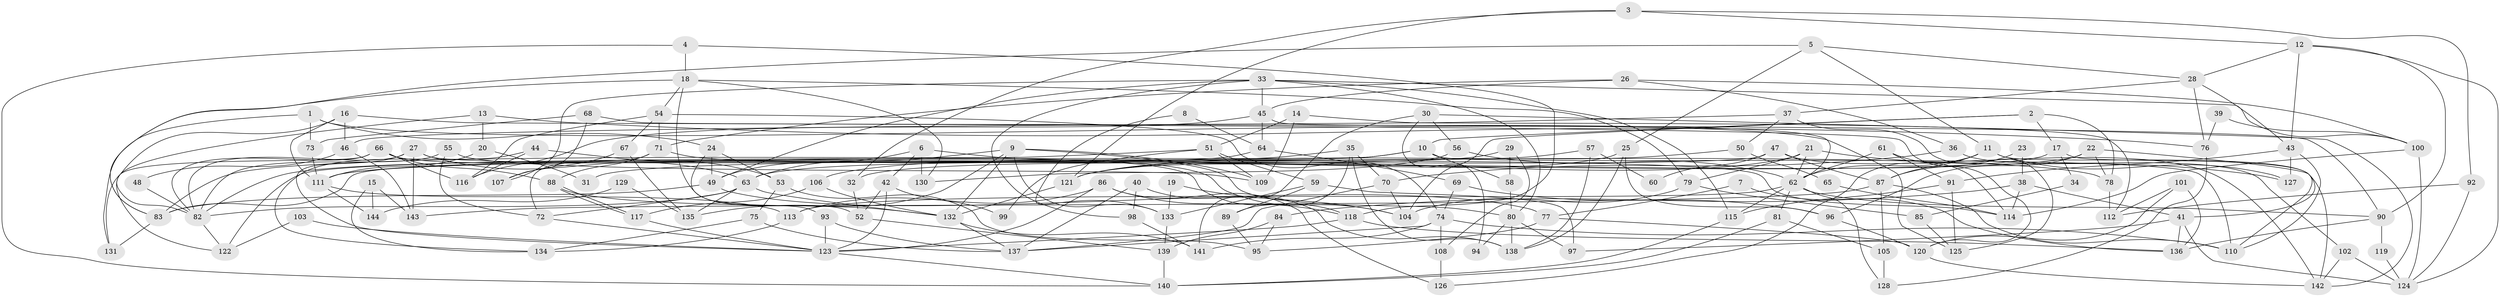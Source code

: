 // Generated by graph-tools (version 1.1) at 2025/02/03/09/25 03:02:11]
// undirected, 144 vertices, 288 edges
graph export_dot {
graph [start="1"]
  node [color=gray90,style=filled];
  1;
  2;
  3;
  4;
  5;
  6;
  7;
  8;
  9;
  10;
  11;
  12;
  13;
  14;
  15;
  16;
  17;
  18;
  19;
  20;
  21;
  22;
  23;
  24;
  25;
  26;
  27;
  28;
  29;
  30;
  31;
  32;
  33;
  34;
  35;
  36;
  37;
  38;
  39;
  40;
  41;
  42;
  43;
  44;
  45;
  46;
  47;
  48;
  49;
  50;
  51;
  52;
  53;
  54;
  55;
  56;
  57;
  58;
  59;
  60;
  61;
  62;
  63;
  64;
  65;
  66;
  67;
  68;
  69;
  70;
  71;
  72;
  73;
  74;
  75;
  76;
  77;
  78;
  79;
  80;
  81;
  82;
  83;
  84;
  85;
  86;
  87;
  88;
  89;
  90;
  91;
  92;
  93;
  94;
  95;
  96;
  97;
  98;
  99;
  100;
  101;
  102;
  103;
  104;
  105;
  106;
  107;
  108;
  109;
  110;
  111;
  112;
  113;
  114;
  115;
  116;
  117;
  118;
  119;
  120;
  121;
  122;
  123;
  124;
  125;
  126;
  127;
  128;
  129;
  130;
  131;
  132;
  133;
  134;
  135;
  136;
  137;
  138;
  139;
  140;
  141;
  142;
  143;
  144;
  1 -- 131;
  1 -- 24;
  1 -- 73;
  1 -- 125;
  2 -- 78;
  2 -- 10;
  2 -- 17;
  2 -- 104;
  3 -- 92;
  3 -- 121;
  3 -- 12;
  3 -- 32;
  4 -- 118;
  4 -- 18;
  4 -- 140;
  5 -- 83;
  5 -- 11;
  5 -- 25;
  5 -- 28;
  6 -- 49;
  6 -- 104;
  6 -- 42;
  6 -- 130;
  7 -- 77;
  7 -- 136;
  8 -- 133;
  8 -- 64;
  9 -- 132;
  9 -- 63;
  9 -- 80;
  9 -- 109;
  9 -- 133;
  9 -- 135;
  10 -- 110;
  10 -- 58;
  10 -- 31;
  10 -- 122;
  11 -- 87;
  11 -- 127;
  11 -- 62;
  11 -- 126;
  11 -- 142;
  12 -- 28;
  12 -- 43;
  12 -- 90;
  12 -- 124;
  13 -- 76;
  13 -- 122;
  13 -- 20;
  14 -- 112;
  14 -- 51;
  14 -- 109;
  15 -- 134;
  15 -- 143;
  15 -- 144;
  16 -- 120;
  16 -- 46;
  16 -- 82;
  16 -- 111;
  17 -- 63;
  17 -- 34;
  17 -- 110;
  18 -- 54;
  18 -- 79;
  18 -- 52;
  18 -- 83;
  18 -- 130;
  19 -- 104;
  19 -- 133;
  20 -- 111;
  20 -- 31;
  21 -- 62;
  21 -- 121;
  21 -- 79;
  21 -- 127;
  22 -- 41;
  22 -- 32;
  22 -- 78;
  22 -- 96;
  23 -- 38;
  23 -- 87;
  24 -- 93;
  24 -- 49;
  24 -- 53;
  25 -- 96;
  25 -- 121;
  25 -- 138;
  26 -- 100;
  26 -- 45;
  26 -- 36;
  26 -- 71;
  27 -- 123;
  27 -- 63;
  27 -- 82;
  27 -- 114;
  27 -- 143;
  28 -- 43;
  28 -- 37;
  28 -- 76;
  29 -- 111;
  29 -- 108;
  29 -- 58;
  30 -- 56;
  30 -- 141;
  30 -- 94;
  30 -- 142;
  32 -- 52;
  33 -- 45;
  33 -- 98;
  33 -- 49;
  33 -- 80;
  33 -- 100;
  33 -- 107;
  33 -- 115;
  34 -- 85;
  35 -- 138;
  35 -- 106;
  35 -- 70;
  35 -- 89;
  36 -- 102;
  36 -- 70;
  37 -- 125;
  37 -- 46;
  37 -- 50;
  38 -- 41;
  38 -- 114;
  38 -- 84;
  39 -- 76;
  39 -- 100;
  40 -- 138;
  40 -- 137;
  40 -- 98;
  41 -- 124;
  41 -- 136;
  41 -- 97;
  42 -- 52;
  42 -- 99;
  42 -- 123;
  43 -- 110;
  43 -- 91;
  43 -- 127;
  44 -- 116;
  44 -- 53;
  44 -- 134;
  45 -- 116;
  45 -- 62;
  45 -- 64;
  46 -- 143;
  46 -- 48;
  47 -- 142;
  47 -- 83;
  47 -- 60;
  47 -- 87;
  48 -- 82;
  49 -- 77;
  49 -- 83;
  50 -- 121;
  50 -- 65;
  51 -- 83;
  51 -- 109;
  51 -- 59;
  51 -- 99;
  52 -- 139;
  53 -- 75;
  53 -- 95;
  54 -- 67;
  54 -- 71;
  54 -- 74;
  54 -- 116;
  55 -- 82;
  55 -- 109;
  55 -- 72;
  56 -- 130;
  56 -- 62;
  57 -- 138;
  57 -- 111;
  57 -- 60;
  58 -- 80;
  59 -- 97;
  59 -- 89;
  59 -- 133;
  61 -- 91;
  61 -- 62;
  61 -- 114;
  62 -- 115;
  62 -- 81;
  62 -- 90;
  62 -- 113;
  62 -- 128;
  63 -- 72;
  63 -- 82;
  63 -- 132;
  63 -- 135;
  64 -- 82;
  64 -- 69;
  65 -- 114;
  66 -- 82;
  66 -- 88;
  66 -- 116;
  66 -- 118;
  66 -- 131;
  67 -- 107;
  67 -- 135;
  68 -- 90;
  68 -- 73;
  68 -- 107;
  69 -- 74;
  69 -- 96;
  70 -- 104;
  70 -- 137;
  71 -- 72;
  71 -- 78;
  71 -- 88;
  72 -- 123;
  73 -- 111;
  74 -- 137;
  74 -- 108;
  74 -- 110;
  74 -- 141;
  75 -- 137;
  75 -- 134;
  76 -- 128;
  77 -- 95;
  77 -- 120;
  78 -- 112;
  79 -- 104;
  79 -- 85;
  80 -- 94;
  80 -- 97;
  80 -- 138;
  81 -- 140;
  81 -- 105;
  82 -- 122;
  83 -- 131;
  84 -- 95;
  84 -- 139;
  85 -- 125;
  86 -- 123;
  86 -- 118;
  86 -- 113;
  86 -- 126;
  87 -- 110;
  87 -- 105;
  87 -- 143;
  88 -- 117;
  88 -- 117;
  88 -- 132;
  89 -- 95;
  90 -- 119;
  90 -- 136;
  91 -- 115;
  91 -- 125;
  92 -- 124;
  92 -- 112;
  93 -- 137;
  93 -- 123;
  96 -- 120;
  98 -- 141;
  100 -- 114;
  100 -- 124;
  101 -- 120;
  101 -- 136;
  101 -- 112;
  102 -- 124;
  102 -- 142;
  103 -- 122;
  103 -- 123;
  105 -- 128;
  106 -- 132;
  106 -- 117;
  108 -- 126;
  111 -- 113;
  111 -- 144;
  113 -- 134;
  115 -- 140;
  117 -- 123;
  118 -- 123;
  118 -- 136;
  119 -- 124;
  120 -- 142;
  121 -- 132;
  123 -- 140;
  129 -- 135;
  129 -- 144;
  132 -- 137;
  132 -- 141;
  133 -- 139;
  139 -- 140;
}
